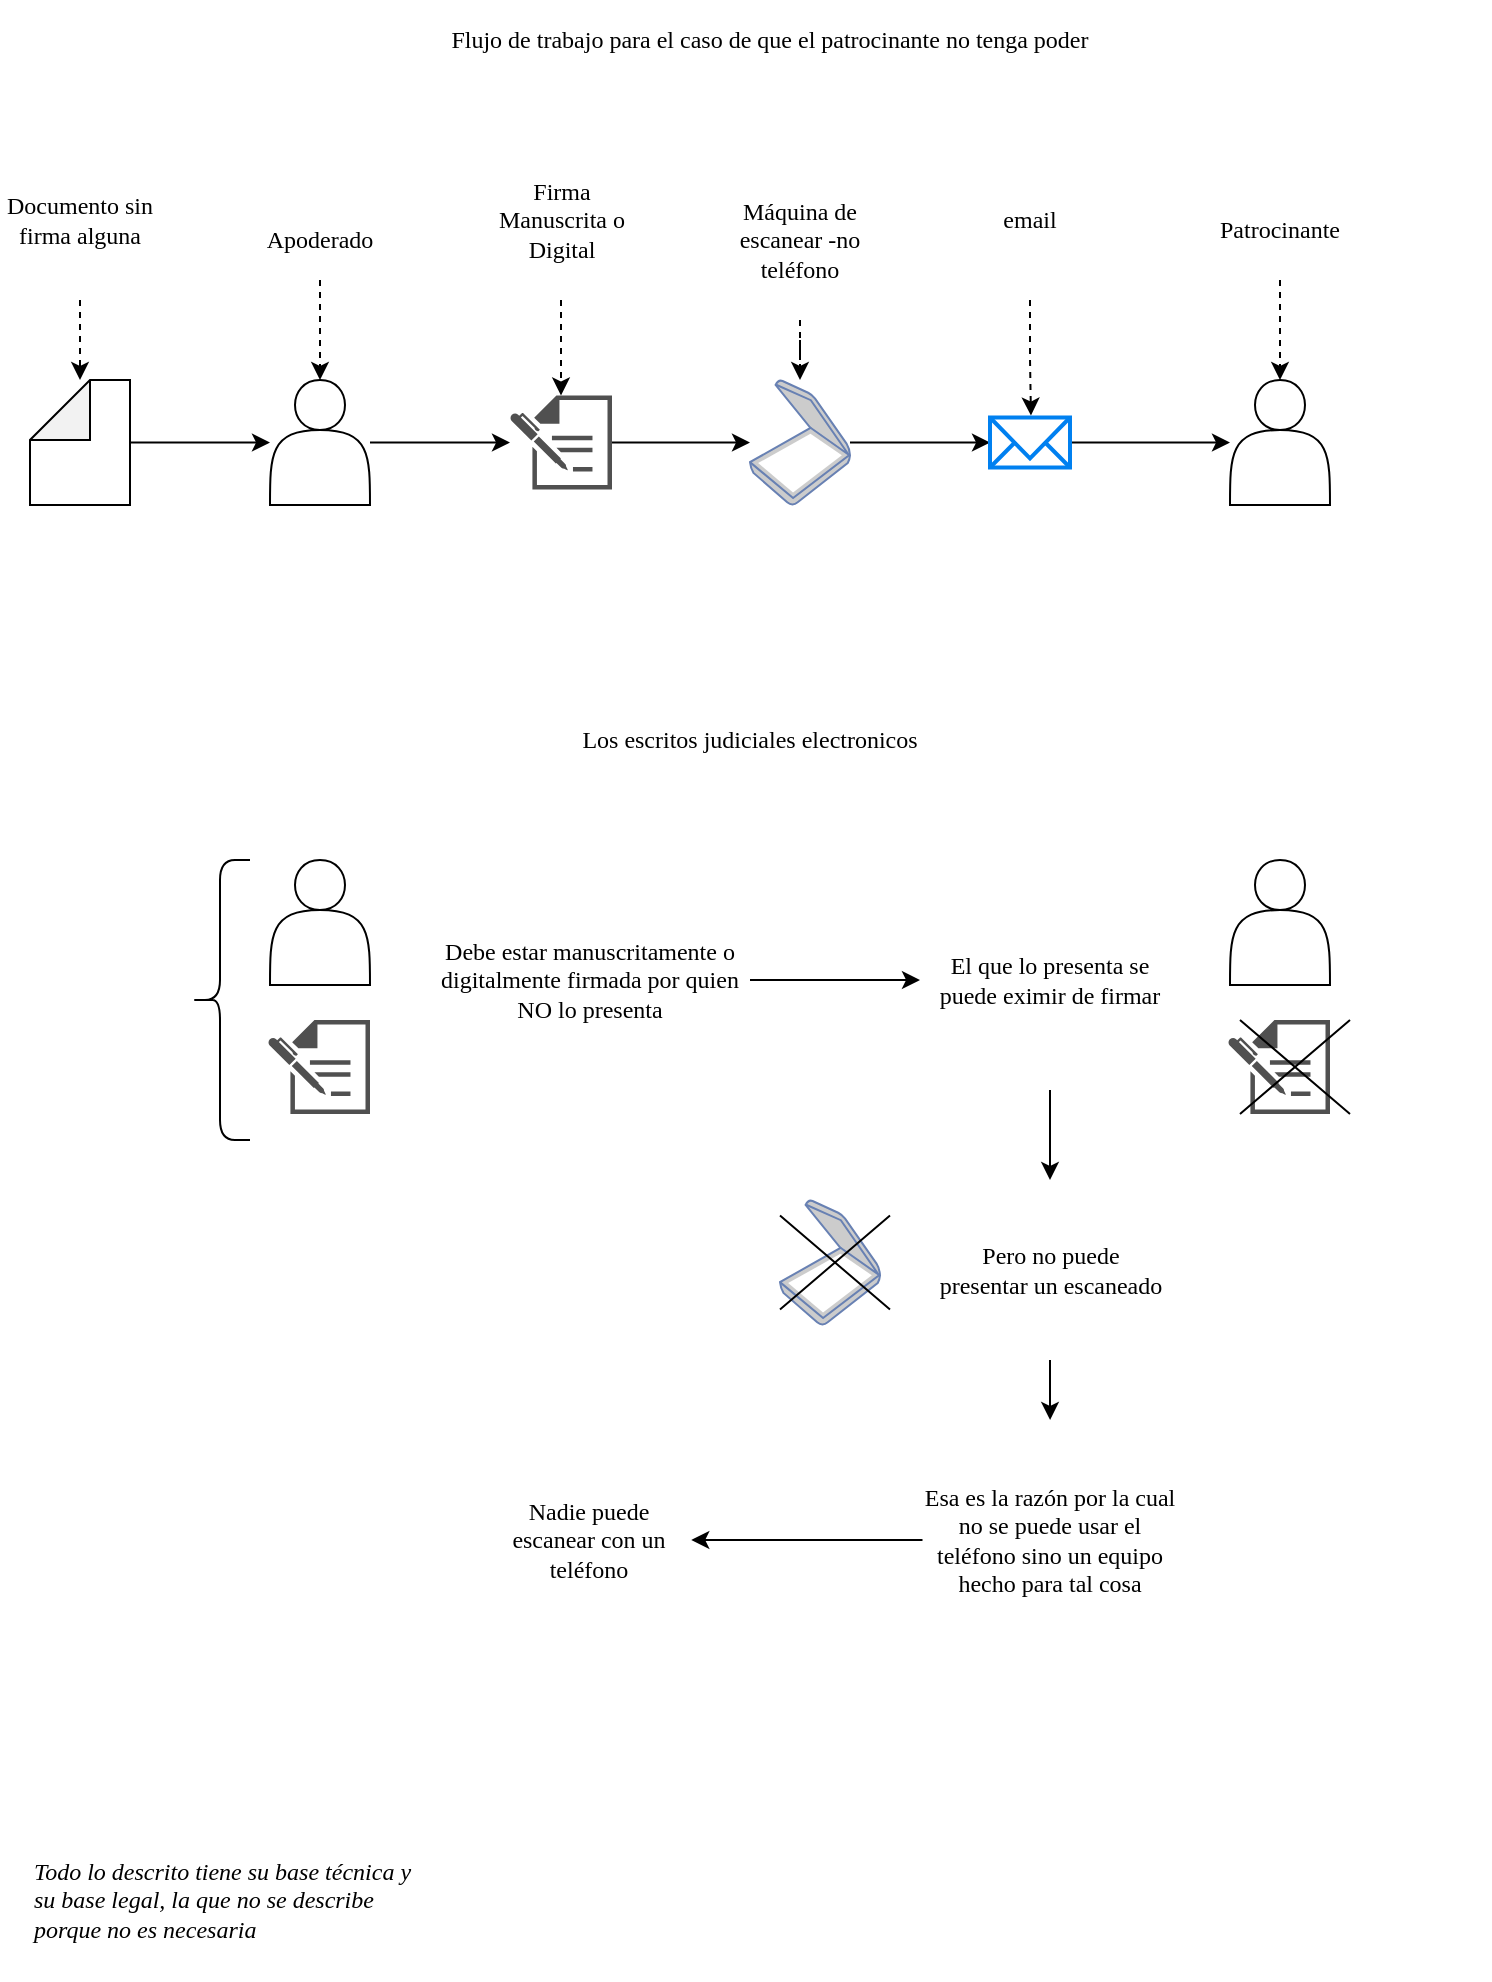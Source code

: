 <mxfile version="22.0.4" type="github">
  <diagram name="Page-1" id="J-tEM8-_cHN29kw1VTMn">
    <mxGraphModel dx="1434" dy="766" grid="1" gridSize="10" guides="1" tooltips="1" connect="1" arrows="1" fold="1" page="1" pageScale="1" pageWidth="850" pageHeight="1100" math="0" shadow="0">
      <root>
        <mxCell id="0" />
        <mxCell id="1" parent="0" />
        <mxCell id="7rvpX1jjcliwjS5HqLVY-39" value="" style="edgeStyle=orthogonalEdgeStyle;rounded=0;orthogonalLoop=1;jettySize=auto;html=1;" edge="1" parent="1" source="7rvpX1jjcliwjS5HqLVY-1" target="7rvpX1jjcliwjS5HqLVY-8">
          <mxGeometry relative="1" as="geometry" />
        </mxCell>
        <mxCell id="7rvpX1jjcliwjS5HqLVY-1" value="" style="shape=note;whiteSpace=wrap;html=1;backgroundOutline=1;darkOpacity=0.05;flipH=1;" vertex="1" parent="1">
          <mxGeometry x="80" y="240" width="50" height="62.5" as="geometry" />
        </mxCell>
        <mxCell id="7rvpX1jjcliwjS5HqLVY-43" value="" style="edgeStyle=orthogonalEdgeStyle;rounded=0;orthogonalLoop=1;jettySize=auto;html=1;" edge="1" parent="1" source="7rvpX1jjcliwjS5HqLVY-2" target="7rvpX1jjcliwjS5HqLVY-42">
          <mxGeometry relative="1" as="geometry" />
        </mxCell>
        <mxCell id="7rvpX1jjcliwjS5HqLVY-2" value="Debe estar manuscritamente o digitalmente firmada por quien NO lo presenta" style="text;html=1;strokeColor=none;fillColor=none;align=center;verticalAlign=middle;whiteSpace=wrap;rounded=0;fontFamily=Fira Code;fontSource=https%3A%2F%2Ffonts.googleapis.com%2Fcss%3Ffamily%3DFira%2BCode;" vertex="1" parent="1">
          <mxGeometry x="280" y="480" width="160" height="120" as="geometry" />
        </mxCell>
        <mxCell id="7rvpX1jjcliwjS5HqLVY-40" value="" style="edgeStyle=orthogonalEdgeStyle;rounded=0;orthogonalLoop=1;jettySize=auto;html=1;" edge="1" parent="1" source="7rvpX1jjcliwjS5HqLVY-7" target="7rvpX1jjcliwjS5HqLVY-10">
          <mxGeometry relative="1" as="geometry" />
        </mxCell>
        <mxCell id="7rvpX1jjcliwjS5HqLVY-7" value="" style="fontColor=#0066CC;verticalAlign=top;verticalLabelPosition=bottom;labelPosition=center;align=center;html=1;outlineConnect=0;fillColor=#CCCCCC;strokeColor=#6881B3;gradientColor=none;gradientDirection=north;strokeWidth=2;shape=mxgraph.networks.scanner;flipH=1;" vertex="1" parent="1">
          <mxGeometry x="440" y="240" width="50" height="62.5" as="geometry" />
        </mxCell>
        <mxCell id="7rvpX1jjcliwjS5HqLVY-34" value="" style="edgeStyle=orthogonalEdgeStyle;rounded=0;orthogonalLoop=1;jettySize=auto;html=1;" edge="1" parent="1" source="7rvpX1jjcliwjS5HqLVY-8" target="7rvpX1jjcliwjS5HqLVY-33">
          <mxGeometry relative="1" as="geometry" />
        </mxCell>
        <mxCell id="7rvpX1jjcliwjS5HqLVY-8" value="" style="shape=actor;whiteSpace=wrap;html=1;flipH=1;" vertex="1" parent="1">
          <mxGeometry x="200" y="240" width="50" height="62.5" as="geometry" />
        </mxCell>
        <mxCell id="7rvpX1jjcliwjS5HqLVY-9" value="" style="shape=actor;whiteSpace=wrap;html=1;aspect=fixed;flipH=1;" vertex="1" parent="1">
          <mxGeometry x="680" y="240" width="50" height="62.5" as="geometry" />
        </mxCell>
        <mxCell id="7rvpX1jjcliwjS5HqLVY-29" value="" style="edgeStyle=orthogonalEdgeStyle;rounded=1;orthogonalLoop=1;jettySize=auto;html=1;" edge="1" parent="1" source="7rvpX1jjcliwjS5HqLVY-10" target="7rvpX1jjcliwjS5HqLVY-9">
          <mxGeometry relative="1" as="geometry" />
        </mxCell>
        <mxCell id="7rvpX1jjcliwjS5HqLVY-10" value="" style="html=1;verticalLabelPosition=bottom;align=center;labelBackgroundColor=#ffffff;verticalAlign=top;strokeWidth=2;strokeColor=#0080F0;shadow=0;dashed=0;shape=mxgraph.ios7.icons.mail;aspect=fixed;flipH=1;" vertex="1" parent="1">
          <mxGeometry x="560" y="258.75" width="40" height="25" as="geometry" />
        </mxCell>
        <mxCell id="7rvpX1jjcliwjS5HqLVY-11" value="Los escritos judiciales electronicos" style="text;html=1;strokeColor=none;fillColor=none;align=center;verticalAlign=middle;whiteSpace=wrap;rounded=0;fontFamily=Fira Code;fontSource=https%3A%2F%2Ffonts.googleapis.com%2Fcss%3Ffamily%3DFira%2BCode;" vertex="1" parent="1">
          <mxGeometry x="80" y="400" width="720" height="40" as="geometry" />
        </mxCell>
        <mxCell id="7rvpX1jjcliwjS5HqLVY-14" value="Documento sin firma alguna" style="text;html=1;strokeColor=none;fillColor=none;align=center;verticalAlign=middle;whiteSpace=wrap;rounded=0;fontFamily=Fira Code;fontSource=https%3A%2F%2Ffonts.googleapis.com%2Fcss%3Ffamily%3DFira%2BCode;" vertex="1" parent="1">
          <mxGeometry x="65" y="120" width="80" height="80" as="geometry" />
        </mxCell>
        <mxCell id="7rvpX1jjcliwjS5HqLVY-18" value="" style="edgeStyle=orthogonalEdgeStyle;rounded=0;orthogonalLoop=1;jettySize=auto;html=1;dashed=1;" edge="1" parent="1" source="7rvpX1jjcliwjS5HqLVY-15" target="7rvpX1jjcliwjS5HqLVY-8">
          <mxGeometry relative="1" as="geometry" />
        </mxCell>
        <mxCell id="7rvpX1jjcliwjS5HqLVY-15" value="Apoderado" style="text;html=1;strokeColor=none;fillColor=none;align=center;verticalAlign=middle;whiteSpace=wrap;rounded=0;fontFamily=Fira Code;fontSource=https%3A%2F%2Ffonts.googleapis.com%2Fcss%3Ffamily%3DFira%2BCode;" vertex="1" parent="1">
          <mxGeometry x="185" y="150" width="80" height="40" as="geometry" />
        </mxCell>
        <mxCell id="7rvpX1jjcliwjS5HqLVY-17" style="edgeStyle=orthogonalEdgeStyle;rounded=0;orthogonalLoop=1;jettySize=auto;html=1;exitX=0.5;exitY=1;exitDx=0;exitDy=0;entryX=0.5;entryY=0;entryDx=0;entryDy=0;entryPerimeter=0;dashed=1;" edge="1" parent="1" source="7rvpX1jjcliwjS5HqLVY-14" target="7rvpX1jjcliwjS5HqLVY-1">
          <mxGeometry relative="1" as="geometry" />
        </mxCell>
        <mxCell id="7rvpX1jjcliwjS5HqLVY-30" style="edgeStyle=orthogonalEdgeStyle;rounded=0;orthogonalLoop=1;jettySize=auto;html=1;exitX=0.5;exitY=1;exitDx=0;exitDy=0;dashed=1;" edge="1" parent="1" source="7rvpX1jjcliwjS5HqLVY-19" target="7rvpX1jjcliwjS5HqLVY-7">
          <mxGeometry relative="1" as="geometry" />
        </mxCell>
        <mxCell id="7rvpX1jjcliwjS5HqLVY-19" value="Máquina de escanear -no teléfono" style="text;html=1;strokeColor=none;fillColor=none;align=center;verticalAlign=middle;whiteSpace=wrap;rounded=0;fontFamily=Fira Code;fontSource=https%3A%2F%2Ffonts.googleapis.com%2Fcss%3Ffamily%3DFira%2BCode;" vertex="1" parent="1">
          <mxGeometry x="425" y="130" width="80" height="80" as="geometry" />
        </mxCell>
        <mxCell id="7rvpX1jjcliwjS5HqLVY-20" value="email" style="text;html=1;strokeColor=none;fillColor=none;align=center;verticalAlign=middle;whiteSpace=wrap;rounded=0;fontFamily=Fira Code;fontSource=https%3A%2F%2Ffonts.googleapis.com%2Fcss%3Ffamily%3DFira%2BCode;" vertex="1" parent="1">
          <mxGeometry x="540" y="120" width="80" height="80" as="geometry" />
        </mxCell>
        <mxCell id="7rvpX1jjcliwjS5HqLVY-32" value="" style="edgeStyle=orthogonalEdgeStyle;rounded=0;orthogonalLoop=1;jettySize=auto;html=1;dashed=1;" edge="1" parent="1" source="7rvpX1jjcliwjS5HqLVY-22" target="7rvpX1jjcliwjS5HqLVY-9">
          <mxGeometry relative="1" as="geometry" />
        </mxCell>
        <mxCell id="7rvpX1jjcliwjS5HqLVY-22" value="Patrocinante" style="text;html=1;strokeColor=none;fillColor=none;align=center;verticalAlign=middle;whiteSpace=wrap;rounded=0;fontFamily=Fira Code;fontSource=https%3A%2F%2Ffonts.googleapis.com%2Fcss%3Ffamily%3DFira%2BCode;" vertex="1" parent="1">
          <mxGeometry x="655" y="140" width="100" height="50" as="geometry" />
        </mxCell>
        <mxCell id="7rvpX1jjcliwjS5HqLVY-31" style="edgeStyle=orthogonalEdgeStyle;rounded=0;orthogonalLoop=1;jettySize=auto;html=1;exitX=0.5;exitY=1;exitDx=0;exitDy=0;entryX=0.488;entryY=-0.04;entryDx=0;entryDy=0;entryPerimeter=0;dashed=1;" edge="1" parent="1" source="7rvpX1jjcliwjS5HqLVY-20" target="7rvpX1jjcliwjS5HqLVY-10">
          <mxGeometry relative="1" as="geometry" />
        </mxCell>
        <mxCell id="7rvpX1jjcliwjS5HqLVY-35" value="" style="edgeStyle=orthogonalEdgeStyle;rounded=0;orthogonalLoop=1;jettySize=auto;html=1;" edge="1" parent="1" source="7rvpX1jjcliwjS5HqLVY-33" target="7rvpX1jjcliwjS5HqLVY-7">
          <mxGeometry relative="1" as="geometry" />
        </mxCell>
        <mxCell id="7rvpX1jjcliwjS5HqLVY-33" value="" style="sketch=0;pointerEvents=1;shadow=0;dashed=0;html=1;strokeColor=none;fillColor=#505050;labelPosition=center;verticalLabelPosition=bottom;verticalAlign=top;outlineConnect=0;align=center;shape=mxgraph.office.concepts.sign_up;flipH=1;" vertex="1" parent="1">
          <mxGeometry x="320" y="247.75" width="51" height="47" as="geometry" />
        </mxCell>
        <mxCell id="7rvpX1jjcliwjS5HqLVY-38" value="" style="edgeStyle=orthogonalEdgeStyle;rounded=0;orthogonalLoop=1;jettySize=auto;html=1;dashed=1;" edge="1" parent="1" source="7rvpX1jjcliwjS5HqLVY-36" target="7rvpX1jjcliwjS5HqLVY-33">
          <mxGeometry relative="1" as="geometry" />
        </mxCell>
        <mxCell id="7rvpX1jjcliwjS5HqLVY-36" value="Firma Manuscrita o Digital" style="text;html=1;strokeColor=none;fillColor=none;align=center;verticalAlign=middle;whiteSpace=wrap;rounded=0;fontFamily=Fira Code;fontSource=https%3A%2F%2Ffonts.googleapis.com%2Fcss%3Ffamily%3DFira%2BCode;" vertex="1" parent="1">
          <mxGeometry x="305.5" y="120" width="80" height="80" as="geometry" />
        </mxCell>
        <mxCell id="7rvpX1jjcliwjS5HqLVY-41" value="Flujo de trabajo para el caso de que el patrocinante no tenga poder" style="text;html=1;strokeColor=none;fillColor=none;align=center;verticalAlign=middle;whiteSpace=wrap;rounded=0;fontFamily=Fira Code;fontSource=https%3A%2F%2Ffonts.googleapis.com%2Fcss%3Ffamily%3DFira%2BCode;" vertex="1" parent="1">
          <mxGeometry x="90" y="50" width="720" height="40" as="geometry" />
        </mxCell>
        <mxCell id="7rvpX1jjcliwjS5HqLVY-53" value="" style="edgeStyle=orthogonalEdgeStyle;rounded=0;orthogonalLoop=1;jettySize=auto;html=1;" edge="1" parent="1" source="7rvpX1jjcliwjS5HqLVY-42" target="7rvpX1jjcliwjS5HqLVY-52">
          <mxGeometry relative="1" as="geometry" />
        </mxCell>
        <mxCell id="7rvpX1jjcliwjS5HqLVY-42" value="El que lo presenta se puede eximir de firmar" style="text;html=1;strokeColor=none;fillColor=none;align=center;verticalAlign=middle;whiteSpace=wrap;rounded=0;fontFamily=Fira Code;fontSource=https%3A%2F%2Ffonts.googleapis.com%2Fcss%3Ffamily%3DFira%2BCode;" vertex="1" parent="1">
          <mxGeometry x="525" y="485" width="130" height="110" as="geometry" />
        </mxCell>
        <mxCell id="7rvpX1jjcliwjS5HqLVY-45" value="" style="shape=actor;whiteSpace=wrap;html=1;flipH=1;" vertex="1" parent="1">
          <mxGeometry x="200" y="480" width="50" height="62.5" as="geometry" />
        </mxCell>
        <mxCell id="7rvpX1jjcliwjS5HqLVY-46" value="" style="sketch=0;pointerEvents=1;shadow=0;dashed=0;html=1;strokeColor=none;fillColor=#505050;labelPosition=center;verticalLabelPosition=bottom;verticalAlign=top;outlineConnect=0;align=center;shape=mxgraph.office.concepts.sign_up;flipH=1;" vertex="1" parent="1">
          <mxGeometry x="199" y="560" width="51" height="47" as="geometry" />
        </mxCell>
        <mxCell id="7rvpX1jjcliwjS5HqLVY-47" value="" style="shape=curlyBracket;whiteSpace=wrap;html=1;rounded=1;labelPosition=left;verticalLabelPosition=middle;align=right;verticalAlign=middle;" vertex="1" parent="1">
          <mxGeometry x="160" y="480" width="30" height="140" as="geometry" />
        </mxCell>
        <mxCell id="7rvpX1jjcliwjS5HqLVY-49" value="" style="shape=actor;whiteSpace=wrap;html=1;aspect=fixed;flipH=1;" vertex="1" parent="1">
          <mxGeometry x="680" y="480" width="50" height="62.5" as="geometry" />
        </mxCell>
        <mxCell id="7rvpX1jjcliwjS5HqLVY-50" value="" style="sketch=0;pointerEvents=1;shadow=0;dashed=0;html=1;strokeColor=none;fillColor=#505050;labelPosition=center;verticalLabelPosition=bottom;verticalAlign=top;outlineConnect=0;align=center;shape=mxgraph.office.concepts.sign_up;flipH=1;" vertex="1" parent="1">
          <mxGeometry x="679" y="560" width="51" height="47" as="geometry" />
        </mxCell>
        <mxCell id="7rvpX1jjcliwjS5HqLVY-51" value="" style="shape=mxgraph.sysml.x;" vertex="1" parent="1">
          <mxGeometry x="685" y="560" width="55" height="47" as="geometry" />
        </mxCell>
        <mxCell id="7rvpX1jjcliwjS5HqLVY-55" value="" style="edgeStyle=orthogonalEdgeStyle;rounded=0;orthogonalLoop=1;jettySize=auto;html=1;" edge="1" parent="1" source="7rvpX1jjcliwjS5HqLVY-52" target="7rvpX1jjcliwjS5HqLVY-54">
          <mxGeometry relative="1" as="geometry" />
        </mxCell>
        <mxCell id="7rvpX1jjcliwjS5HqLVY-52" value="Pero no puede presentar un escaneado" style="text;html=1;strokeColor=none;fillColor=none;align=center;verticalAlign=middle;whiteSpace=wrap;rounded=0;fontFamily=Fira Code;fontSource=https%3A%2F%2Ffonts.googleapis.com%2Fcss%3Ffamily%3DFira%2BCode;" vertex="1" parent="1">
          <mxGeometry x="532.5" y="640" width="115" height="90" as="geometry" />
        </mxCell>
        <mxCell id="7rvpX1jjcliwjS5HqLVY-57" value="" style="edgeStyle=orthogonalEdgeStyle;rounded=0;orthogonalLoop=1;jettySize=auto;html=1;" edge="1" parent="1" source="7rvpX1jjcliwjS5HqLVY-54" target="7rvpX1jjcliwjS5HqLVY-56">
          <mxGeometry relative="1" as="geometry" />
        </mxCell>
        <mxCell id="7rvpX1jjcliwjS5HqLVY-54" value="Esa es la razón por la cual no se puede usar el teléfono sino un equipo hecho para tal cosa" style="text;html=1;strokeColor=none;fillColor=none;align=center;verticalAlign=middle;whiteSpace=wrap;rounded=0;fontFamily=Fira Code;fontSource=https%3A%2F%2Ffonts.googleapis.com%2Fcss%3Ffamily%3DFira%2BCode;" vertex="1" parent="1">
          <mxGeometry x="526.25" y="760" width="127.5" height="120" as="geometry" />
        </mxCell>
        <mxCell id="7rvpX1jjcliwjS5HqLVY-56" value="Nadie puede escanear con un teléfono" style="text;html=1;strokeColor=none;fillColor=none;align=center;verticalAlign=middle;whiteSpace=wrap;rounded=0;fontFamily=Fira Code;fontSource=https%3A%2F%2Ffonts.googleapis.com%2Fcss%3Ffamily%3DFira%2BCode;" vertex="1" parent="1">
          <mxGeometry x="309.38" y="785" width="101.25" height="70" as="geometry" />
        </mxCell>
        <mxCell id="7rvpX1jjcliwjS5HqLVY-59" value="" style="fontColor=#0066CC;verticalAlign=top;verticalLabelPosition=bottom;labelPosition=center;align=center;html=1;outlineConnect=0;fillColor=#CCCCCC;strokeColor=#6881B3;gradientColor=none;gradientDirection=north;strokeWidth=2;shape=mxgraph.networks.scanner;flipH=1;" vertex="1" parent="1">
          <mxGeometry x="455" y="650" width="50" height="62.5" as="geometry" />
        </mxCell>
        <mxCell id="7rvpX1jjcliwjS5HqLVY-61" value="" style="shape=mxgraph.sysml.x;" vertex="1" parent="1">
          <mxGeometry x="455" y="657.75" width="55" height="47" as="geometry" />
        </mxCell>
        <mxCell id="7rvpX1jjcliwjS5HqLVY-62" value="Todo lo descrito tiene su base técnica y su base legal, la que no se describe porque no es necesaria" style="text;html=1;strokeColor=none;fillColor=none;align=left;verticalAlign=middle;whiteSpace=wrap;rounded=0;fontStyle=2;fontFamily=Fira Code;fontSource=https%3A%2F%2Ffonts.googleapis.com%2Fcss%3Ffamily%3DFira%2BCode;" vertex="1" parent="1">
          <mxGeometry x="80" y="960" width="200" height="80" as="geometry" />
        </mxCell>
      </root>
    </mxGraphModel>
  </diagram>
</mxfile>

